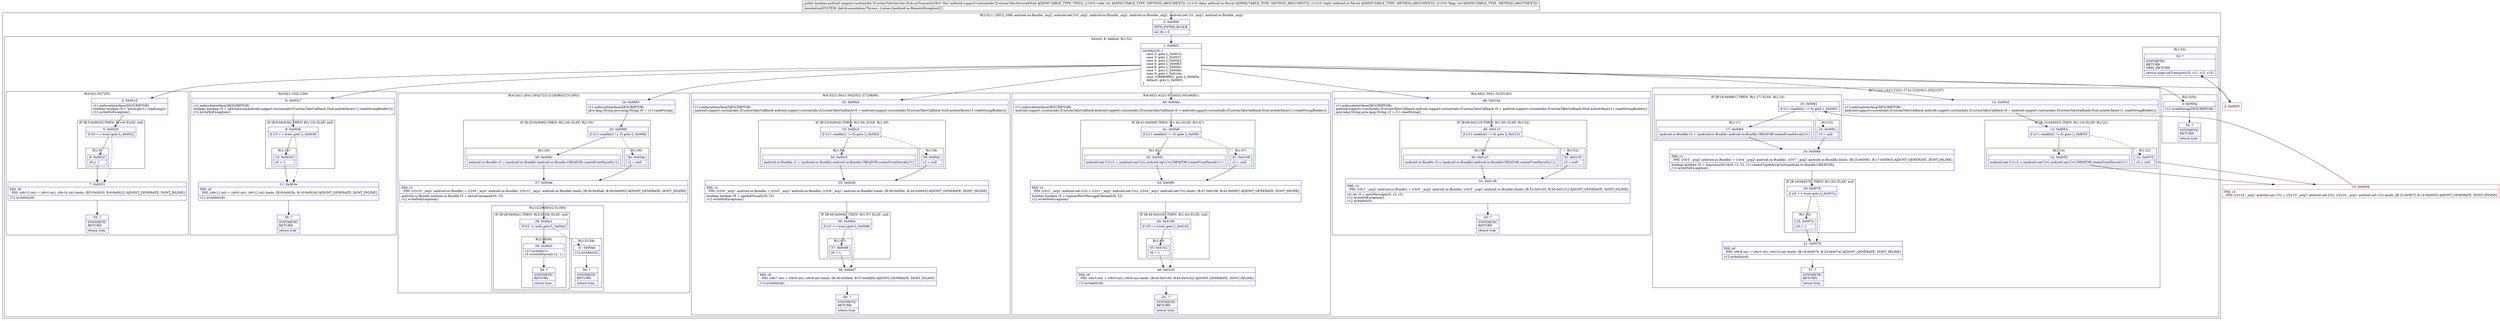 digraph "CFG forandroid.support.customtabs.ICustomTabsService.Stub.onTransact(ILandroid\/os\/Parcel;Landroid\/os\/Parcel;I)Z" {
subgraph cluster_Region_1930099319 {
label = "R(2:0|1) | DECL_VAR: android.os.Bundle _arg2, android.net.Uri _arg1, android.os.Bundle _arg1, android.os.Bundle _arg1, android.net.Uri _arg1, android.os.Bundle _arg2\l";
node [shape=record,color=blue];
Node_0 [shape=record,label="{0\:\ 0x0000|MTH_ENTER_BLOCK\l|int r6 = 0\l}"];
subgraph cluster_SwitchRegion_1186375187 {
label = "Switch: 8, default: R(1:53)";
node [shape=record,color=blue];
Node_1 [shape=record,label="{1\:\ 0x0002|switch(r10) \{\l    case 2: goto L_0x0010;\l    case 3: goto L_0x0027;\l    case 4: goto L_0x0042;\l    case 5: goto L_0x0083;\l    case 6: goto L_0x00b2;\l    case 7: goto L_0x00de;\l    case 8: goto L_0x010a;\l    case 1598968902: goto L_0x000a;\l    default: goto L_0x0005;\l\}\l}"];
subgraph cluster_Region_1682322372 {
label = "R(4:4|(1:6)|7|55)";
node [shape=record,color=blue];
Node_4 [shape=record,label="{4\:\ 0x0010|r11.enforceInterface(DESCRIPTOR)\lboolean boolean r5 = warmup(r11.readLong())\lr12.writeNoException()\l}"];
subgraph cluster_IfRegion_748694509 {
label = "IF [B:5:0x0020] THEN: R(1:6) ELSE: null";
node [shape=record,color=blue];
Node_5 [shape=record,label="{5\:\ 0x0020|if (r5 == true) goto L_0x0022\l}"];
subgraph cluster_Region_675155655 {
label = "R(1:6)";
node [shape=record,color=blue];
Node_6 [shape=record,label="{6\:\ 0x0022|r6 = 1\l}"];
}
}
Node_7 [shape=record,label="{7\:\ 0x0023|PHI: r6 \l  PHI: (r6v13 int) = (r6v0 int), (r6v14 int) binds: [B:5:0x0020, B:6:0x0022] A[DONT_GENERATE, DONT_INLINE]\l|r12.writeInt(r6)\l}"];
Node_55 [shape=record,label="{55\:\ ?|SYNTHETIC\lRETURN\l|return true\l}"];
}
subgraph cluster_Region_342834405 {
label = "R(4:8|(1:10)|11|56)";
node [shape=record,color=blue];
Node_8 [shape=record,label="{8\:\ 0x0027|r11.enforceInterface(DESCRIPTOR)\lboolean boolean r5 = newSession(android.support.customtabs.ICustomTabsCallback.Stub.asInterface(r11.readStrongBinder()))\lr12.writeNoException()\l}"];
subgraph cluster_IfRegion_1749214424 {
label = "IF [B:9:0x003b] THEN: R(1:10) ELSE: null";
node [shape=record,color=blue];
Node_9 [shape=record,label="{9\:\ 0x003b|if (r5 == true) goto L_0x003d\l}"];
subgraph cluster_Region_1230526094 {
label = "R(1:10)";
node [shape=record,color=blue];
Node_10 [shape=record,label="{10\:\ 0x003d|r6 = 1\l}"];
}
}
Node_11 [shape=record,label="{11\:\ 0x003e|PHI: r6 \l  PHI: (r6v11 int) = (r6v0 int), (r6v12 int) binds: [B:9:0x003b, B:10:0x003d] A[DONT_GENERATE, DONT_INLINE]\l|r12.writeInt(r6)\l}"];
Node_56 [shape=record,label="{56\:\ ?|SYNTHETIC\lRETURN\l|return true\l}"];
}
subgraph cluster_Region_1283410843 {
label = "R(7:12|(1:14)(1:22)|(1:17)(1:23)|18|(1:20)|21|57)";
node [shape=record,color=blue];
Node_12 [shape=record,label="{12\:\ 0x0042|r11.enforceInterface(DESCRIPTOR)\landroid.support.customtabs.ICustomTabsCallback android.support.customtabs.ICustomTabsCallback r0 = android.support.customtabs.ICustomTabsCallback.Stub.asInterface(r11.readStrongBinder())\l}"];
subgraph cluster_IfRegion_18512891 {
label = "IF [B:13:0x0053] THEN: R(1:14) ELSE: R(1:22)";
node [shape=record,color=blue];
Node_13 [shape=record,label="{13\:\ 0x0053|if (r11.readInt() != 0) goto L_0x0055\l}"];
subgraph cluster_Region_1071402586 {
label = "R(1:14)";
node [shape=record,color=blue];
Node_14 [shape=record,label="{14\:\ 0x0055|android.net.Uri r2 = (android.net.Uri) android.net.Uri.CREATOR.createFromParcel(r11)\l}"];
}
subgraph cluster_Region_1112992461 {
label = "R(1:22)";
node [shape=record,color=blue];
Node_22 [shape=record,label="{22\:\ 0x007f|r2 = null\l}"];
}
}
subgraph cluster_IfRegion_1615823266 {
label = "IF [B:16:0x0061] THEN: R(1:17) ELSE: R(1:23)";
node [shape=record,color=blue];
Node_16 [shape=record,label="{16\:\ 0x0061|if (r11.readInt() != 0) goto L_0x0063\l}"];
subgraph cluster_Region_1078216941 {
label = "R(1:17)";
node [shape=record,color=blue];
Node_17 [shape=record,label="{17\:\ 0x0063|android.os.Bundle r3 = (android.os.Bundle) android.os.Bundle.CREATOR.createFromParcel(r11)\l}"];
}
subgraph cluster_Region_1640279129 {
label = "R(1:23)";
node [shape=record,color=blue];
Node_23 [shape=record,label="{23\:\ 0x0081|r3 = null\l}"];
}
}
Node_18 [shape=record,label="{18\:\ 0x006b|PHI: r3 \l  PHI: (r3v5 '_arg2' android.os.Bundle) = (r3v4 '_arg2' android.os.Bundle), (r3v7 '_arg2' android.os.Bundle) binds: [B:23:0x0081, B:17:0x0063] A[DONT_GENERATE, DONT_INLINE]\l|boolean boolean r5 = mayLaunchUrl(r0, r2, r3, r11.createTypedArrayList(android.os.Bundle.CREATOR))\lr12.writeNoException()\l}"];
subgraph cluster_IfRegion_900846250 {
label = "IF [B:19:0x0078] THEN: R(1:20) ELSE: null";
node [shape=record,color=blue];
Node_19 [shape=record,label="{19\:\ 0x0078|if (r5 == true) goto L_0x007a\l}"];
subgraph cluster_Region_1839579151 {
label = "R(1:20)";
node [shape=record,color=blue];
Node_20 [shape=record,label="{20\:\ 0x007a|r6 = 1\l}"];
}
}
Node_21 [shape=record,label="{21\:\ 0x007b|PHI: r6 \l  PHI: (r6v9 int) = (r6v0 int), (r6v10 int) binds: [B:19:0x0078, B:20:0x007a] A[DONT_GENERATE, DONT_INLINE]\l|r12.writeInt(r6)\l}"];
Node_57 [shape=record,label="{57\:\ ?|SYNTHETIC\lRETURN\l|return true\l}"];
}
subgraph cluster_Region_480246244 {
label = "R(4:24|(1:26)(1:30)|27|(2:(2:29|58)|(2:31|59)))";
node [shape=record,color=blue];
Node_24 [shape=record,label="{24\:\ 0x0083|r11.enforceInterface(DESCRIPTOR)\ljava.lang.String java.lang.String r0 = r11.readString()\l}"];
subgraph cluster_IfRegion_882374687 {
label = "IF [B:25:0x0090] THEN: R(1:26) ELSE: R(1:30)";
node [shape=record,color=blue];
Node_25 [shape=record,label="{25\:\ 0x0090|if (r11.readInt() != 0) goto L_0x0092\l}"];
subgraph cluster_Region_36694790 {
label = "R(1:26)";
node [shape=record,color=blue];
Node_26 [shape=record,label="{26\:\ 0x0092|android.os.Bundle r2 = (android.os.Bundle) android.os.Bundle.CREATOR.createFromParcel(r11)\l}"];
}
subgraph cluster_Region_1416435096 {
label = "R(1:30)";
node [shape=record,color=blue];
Node_30 [shape=record,label="{30\:\ 0x00ab|r2 = null\l}"];
}
}
Node_27 [shape=record,label="{27\:\ 0x009a|PHI: r2 \l  PHI: (r2v10 '_arg1' android.os.Bundle) = (r2v9 '_arg1' android.os.Bundle), (r2v12 '_arg1' android.os.Bundle) binds: [B:30:0x00ab, B:26:0x0092] A[DONT_GENERATE, DONT_INLINE]\l|android.os.Bundle android.os.Bundle r5 = extraCommand(r0, r2)\lr12.writeNoException()\l}"];
subgraph cluster_Region_1206011552 {
label = "R(2:(2:29|58)|(2:31|59))";
node [shape=record,color=blue];
subgraph cluster_IfRegion_496528331 {
label = "IF [B:28:0x00a1] THEN: R(2:29|58) ELSE: null";
node [shape=record,color=blue];
Node_28 [shape=record,label="{28\:\ 0x00a1|if (r5 != null) goto L_0x00a3\l}"];
subgraph cluster_Region_2116804933 {
label = "R(2:29|58)";
node [shape=record,color=blue];
Node_29 [shape=record,label="{29\:\ 0x00a3|r12.writeInt(1)\lr5.writeToParcel(r12, 1)\l}"];
Node_58 [shape=record,label="{58\:\ ?|SYNTHETIC\lRETURN\l|return true\l}"];
}
}
subgraph cluster_Region_360003588 {
label = "R(2:31|59)";
node [shape=record,color=blue];
Node_31 [shape=record,label="{31\:\ 0x00ad|r12.writeInt(0)\l}"];
Node_59 [shape=record,label="{59\:\ ?|SYNTHETIC\lRETURN\l|return true\l}"];
}
}
}
subgraph cluster_Region_1192794576 {
label = "R(6:32|(1:34)(1:39)|35|(1:37)|38|60)";
node [shape=record,color=blue];
Node_32 [shape=record,label="{32\:\ 0x00b2|r11.enforceInterface(DESCRIPTOR)\landroid.support.customtabs.ICustomTabsCallback android.support.customtabs.ICustomTabsCallback r0 = android.support.customtabs.ICustomTabsCallback.Stub.asInterface(r11.readStrongBinder())\l}"];
subgraph cluster_IfRegion_162265497 {
label = "IF [B:33:0x00c3] THEN: R(1:34) ELSE: R(1:39)";
node [shape=record,color=blue];
Node_33 [shape=record,label="{33\:\ 0x00c3|if (r11.readInt() != 0) goto L_0x00c5\l}"];
subgraph cluster_Region_1230235875 {
label = "R(1:34)";
node [shape=record,color=blue];
Node_34 [shape=record,label="{34\:\ 0x00c5|android.os.Bundle r2 = (android.os.Bundle) android.os.Bundle.CREATOR.createFromParcel(r11)\l}"];
}
subgraph cluster_Region_1343423802 {
label = "R(1:39)";
node [shape=record,color=blue];
Node_39 [shape=record,label="{39\:\ 0x00dc|r2 = null\l}"];
}
}
Node_35 [shape=record,label="{35\:\ 0x00cd|PHI: r2 \l  PHI: (r2v6 '_arg1' android.os.Bundle) = (r2v5 '_arg1' android.os.Bundle), (r2v8 '_arg1' android.os.Bundle) binds: [B:39:0x00dc, B:34:0x00c5] A[DONT_GENERATE, DONT_INLINE]\l|boolean boolean r5 = updateVisuals(r0, r2)\lr12.writeNoException()\l}"];
subgraph cluster_IfRegion_1458124848 {
label = "IF [B:36:0x00d4] THEN: R(1:37) ELSE: null";
node [shape=record,color=blue];
Node_36 [shape=record,label="{36\:\ 0x00d4|if (r5 == true) goto L_0x00d6\l}"];
subgraph cluster_Region_423017307 {
label = "R(1:37)";
node [shape=record,color=blue];
Node_37 [shape=record,label="{37\:\ 0x00d6|r6 = 1\l}"];
}
}
Node_38 [shape=record,label="{38\:\ 0x00d7|PHI: r6 \l  PHI: (r6v7 int) = (r6v0 int), (r6v8 int) binds: [B:36:0x00d4, B:37:0x00d6] A[DONT_GENERATE, DONT_INLINE]\l|r12.writeInt(r6)\l}"];
Node_60 [shape=record,label="{60\:\ ?|SYNTHETIC\lRETURN\l|return true\l}"];
}
subgraph cluster_Region_83793144 {
label = "R(6:40|(1:42)(1:47)|43|(1:45)|46|61)";
node [shape=record,color=blue];
Node_40 [shape=record,label="{40\:\ 0x00de|r11.enforceInterface(DESCRIPTOR)\landroid.support.customtabs.ICustomTabsCallback android.support.customtabs.ICustomTabsCallback r0 = android.support.customtabs.ICustomTabsCallback.Stub.asInterface(r11.readStrongBinder())\l}"];
subgraph cluster_IfRegion_41398195 {
label = "IF [B:41:0x00ef] THEN: R(1:42) ELSE: R(1:47)";
node [shape=record,color=blue];
Node_41 [shape=record,label="{41\:\ 0x00ef|if (r11.readInt() != 0) goto L_0x00f1\l}"];
subgraph cluster_Region_293717141 {
label = "R(1:42)";
node [shape=record,color=blue];
Node_42 [shape=record,label="{42\:\ 0x00f1|android.net.Uri r2 = (android.net.Uri) android.net.Uri.CREATOR.createFromParcel(r11)\l}"];
}
subgraph cluster_Region_1768822501 {
label = "R(1:47)";
node [shape=record,color=blue];
Node_47 [shape=record,label="{47\:\ 0x0108|r2 = null\l}"];
}
}
Node_43 [shape=record,label="{43\:\ 0x00f9|PHI: r2 \l  PHI: (r2v2 '_arg1' android.net.Uri) = (r2v1 '_arg1' android.net.Uri), (r2v4 '_arg1' android.net.Uri) binds: [B:47:0x0108, B:42:0x00f1] A[DONT_GENERATE, DONT_INLINE]\l|boolean boolean r5 = requestPostMessageChannel(r0, r2)\lr12.writeNoException()\l}"];
subgraph cluster_IfRegion_1913067374 {
label = "IF [B:44:0x0100] THEN: R(1:45) ELSE: null";
node [shape=record,color=blue];
Node_44 [shape=record,label="{44\:\ 0x0100|if (r5 == true) goto L_0x0102\l}"];
subgraph cluster_Region_1915909812 {
label = "R(1:45)";
node [shape=record,color=blue];
Node_45 [shape=record,label="{45\:\ 0x0102|r6 = 1\l}"];
}
}
Node_46 [shape=record,label="{46\:\ 0x0103|PHI: r6 \l  PHI: (r6v5 int) = (r6v0 int), (r6v6 int) binds: [B:44:0x0100, B:45:0x0102] A[DONT_GENERATE, DONT_INLINE]\l|r12.writeInt(r6)\l}"];
Node_61 [shape=record,label="{61\:\ ?|SYNTHETIC\lRETURN\l|return true\l}"];
}
subgraph cluster_Region_1737748613 {
label = "R(4:48|(1:50)(1:52)|51|62)";
node [shape=record,color=blue];
Node_48 [shape=record,label="{48\:\ 0x010a|r11.enforceInterface(DESCRIPTOR)\landroid.support.customtabs.ICustomTabsCallback android.support.customtabs.ICustomTabsCallback r0 = android.support.customtabs.ICustomTabsCallback.Stub.asInterface(r11.readStrongBinder())\ljava.lang.String java.lang.String r2 = r11.readString()\l}"];
subgraph cluster_IfRegion_1467297307 {
label = "IF [B:49:0x011f] THEN: R(1:50) ELSE: R(1:52)";
node [shape=record,color=blue];
Node_49 [shape=record,label="{49\:\ 0x011f|if (r11.readInt() != 0) goto L_0x0121\l}"];
subgraph cluster_Region_1021561518 {
label = "R(1:50)";
node [shape=record,color=blue];
Node_50 [shape=record,label="{50\:\ 0x0121|android.os.Bundle r3 = (android.os.Bundle) android.os.Bundle.CREATOR.createFromParcel(r11)\l}"];
}
subgraph cluster_Region_1359367295 {
label = "R(1:52)";
node [shape=record,color=blue];
Node_52 [shape=record,label="{52\:\ 0x0135|r3 = null\l}"];
}
}
Node_51 [shape=record,label="{51\:\ 0x0129|PHI: r3 \l  PHI: (r3v1 '_arg2' android.os.Bundle) = (r3v0 '_arg2' android.os.Bundle), (r3v3 '_arg2' android.os.Bundle) binds: [B:52:0x0135, B:50:0x0121] A[DONT_GENERATE, DONT_INLINE]\l|int int r5 = postMessage(r0, r2, r3)\lr12.writeNoException()\lr12.writeInt(r5)\l}"];
Node_62 [shape=record,label="{62\:\ ?|SYNTHETIC\lRETURN\l|return true\l}"];
}
subgraph cluster_Region_1811712489 {
label = "R(2:3|54)";
node [shape=record,color=blue];
Node_3 [shape=record,label="{3\:\ 0x000a|r12.writeString(DESCRIPTOR)\l}"];
Node_54 [shape=record,label="{54\:\ ?|SYNTHETIC\lRETURN\l|return true\l}"];
}
subgraph cluster_Region_1036898878 {
label = "R(1:53)";
node [shape=record,color=blue];
Node_53 [shape=record,label="{53\:\ ?|SYNTHETIC\lRETURN\lORIG_RETURN\l|return super.onTransact(r10, r11, r12, r13)\l}"];
}
}
}
Node_2 [shape=record,color=red,label="{2\:\ 0x0005}"];
Node_15 [shape=record,color=red,label="{15\:\ 0x005d|PHI: r2 \l  PHI: (r2v14 '_arg1' android.net.Uri) = (r2v13 '_arg1' android.net.Uri), (r2v16 '_arg1' android.net.Uri) binds: [B:22:0x007f, B:14:0x0055] A[DONT_GENERATE, DONT_INLINE]\l}"];
MethodNode[shape=record,label="{public boolean android.support.customtabs.ICustomTabsService.Stub.onTransact((r9v0 'this' android.support.customtabs.ICustomTabsService$Stub A[IMMUTABLE_TYPE, THIS]), (r10v0 'code' int A[IMMUTABLE_TYPE, METHOD_ARGUMENT]), (r11v0 'data' android.os.Parcel A[IMMUTABLE_TYPE, METHOD_ARGUMENT]), (r12v0 'reply' android.os.Parcel A[IMMUTABLE_TYPE, METHOD_ARGUMENT]), (r13v0 'flags' int A[IMMUTABLE_TYPE, METHOD_ARGUMENT]))  | Annotation[SYSTEM, dalvik.annotation.Throws, \{value=[android.os.RemoteException]\}]\l}"];
MethodNode -> Node_0;
Node_0 -> Node_1;
Node_1 -> Node_2;
Node_1 -> Node_3;
Node_1 -> Node_4;
Node_1 -> Node_8;
Node_1 -> Node_12;
Node_1 -> Node_24;
Node_1 -> Node_32;
Node_1 -> Node_40;
Node_1 -> Node_48;
Node_4 -> Node_5;
Node_5 -> Node_6;
Node_5 -> Node_7[style=dashed];
Node_6 -> Node_7;
Node_7 -> Node_55;
Node_8 -> Node_9;
Node_9 -> Node_10;
Node_9 -> Node_11[style=dashed];
Node_10 -> Node_11;
Node_11 -> Node_56;
Node_12 -> Node_13;
Node_13 -> Node_14;
Node_13 -> Node_22[style=dashed];
Node_14 -> Node_15;
Node_22 -> Node_15;
Node_16 -> Node_17;
Node_16 -> Node_23[style=dashed];
Node_17 -> Node_18;
Node_23 -> Node_18;
Node_18 -> Node_19;
Node_19 -> Node_20;
Node_19 -> Node_21[style=dashed];
Node_20 -> Node_21;
Node_21 -> Node_57;
Node_24 -> Node_25;
Node_25 -> Node_26;
Node_25 -> Node_30[style=dashed];
Node_26 -> Node_27;
Node_30 -> Node_27;
Node_27 -> Node_28;
Node_28 -> Node_29;
Node_28 -> Node_31[style=dashed];
Node_29 -> Node_58;
Node_31 -> Node_59;
Node_32 -> Node_33;
Node_33 -> Node_34;
Node_33 -> Node_39[style=dashed];
Node_34 -> Node_35;
Node_39 -> Node_35;
Node_35 -> Node_36;
Node_36 -> Node_37;
Node_36 -> Node_38[style=dashed];
Node_37 -> Node_38;
Node_38 -> Node_60;
Node_40 -> Node_41;
Node_41 -> Node_42;
Node_41 -> Node_47[style=dashed];
Node_42 -> Node_43;
Node_47 -> Node_43;
Node_43 -> Node_44;
Node_44 -> Node_45;
Node_44 -> Node_46[style=dashed];
Node_45 -> Node_46;
Node_46 -> Node_61;
Node_48 -> Node_49;
Node_49 -> Node_50;
Node_49 -> Node_52[style=dashed];
Node_50 -> Node_51;
Node_52 -> Node_51;
Node_51 -> Node_62;
Node_3 -> Node_54;
Node_2 -> Node_53;
Node_15 -> Node_16;
}

